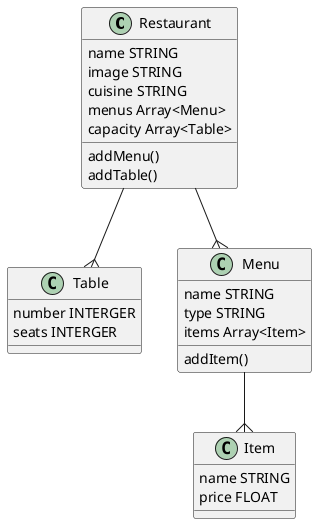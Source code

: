@startuml
class Restaurant{
    name STRING
    image STRING
    cuisine STRING
    menus Array<Menu>
    capacity Array<Table>
    addMenu()
    addTable()
}

class Table{
    number INTERGER
    seats INTERGER
}


class Menu{
    name STRING
    type STRING
    items Array<Item>
    addItem()
}

class Item{
    name STRING
    price FLOAT
}

Restaurant--{Menu
Restaurant--{Table
Menu--{Item
@enduml